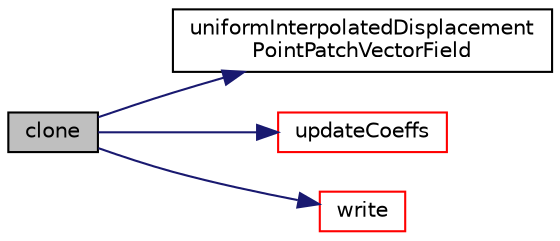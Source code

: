 digraph "clone"
{
  bgcolor="transparent";
  edge [fontname="Helvetica",fontsize="10",labelfontname="Helvetica",labelfontsize="10"];
  node [fontname="Helvetica",fontsize="10",shape=record];
  rankdir="LR";
  Node94 [label="clone",height=0.2,width=0.4,color="black", fillcolor="grey75", style="filled", fontcolor="black"];
  Node94 -> Node95 [color="midnightblue",fontsize="10",style="solid",fontname="Helvetica"];
  Node95 [label="uniformInterpolatedDisplacement\lPointPatchVectorField",height=0.2,width=0.4,color="black",URL="$a24545.html#a7be0bc6e13fdbde4516b95373aa245a0",tooltip="Construct from patch and internal field. "];
  Node94 -> Node96 [color="midnightblue",fontsize="10",style="solid",fontname="Helvetica"];
  Node96 [label="updateCoeffs",height=0.2,width=0.4,color="red",URL="$a24545.html#a7e24eafac629d3733181cd942d4c902f",tooltip="Update the coefficients associated with the patch field. "];
  Node94 -> Node426 [color="midnightblue",fontsize="10",style="solid",fontname="Helvetica"];
  Node426 [label="write",height=0.2,width=0.4,color="red",URL="$a24545.html#a293fdfec8bdfbd5c3913ab4c9f3454ff",tooltip="Write. "];
}
